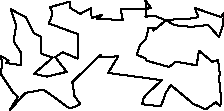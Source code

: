 unitsize(0.001cm);
draw((1380,939)--(1115,1052));
draw((1115,1052)--(984,965));
draw((984,965)--(1187,706));
draw((1187,706)--(839,620));
draw((839,620)--(611,673));
draw((611,673)--(938,955));
draw((938,955)--(742,1025));
draw((742,1025)--(738,1325));
draw((738,1325)--(611,1384));
draw((611,1384)--(463,1670));
draw((463,1670)--(198,1810));
draw((198,1810)--(298,1513));
draw((298,1513)--(274,1420));
draw((274,1420)--(252,1240));
draw((252,1240)--(378,1048));
draw((378,1048)--(376,825));
draw((376,825)--(123,862));
draw((123,862)--(161,906));
draw((161,906)--(22,987));
draw((22,987)--(53,857));
draw((53,857)--(19,674));
draw((19,674)--(241,341));
draw((241,341)--(327,265));
draw((327,265)--(178,24));
draw((178,24)--(457,334));
draw((457,334)--(776,392));
draw((776,392)--(953,268));
draw((953,268)--(1178,100));
draw((1178,100)--(1256,61));
draw((1256,61)--(1429,134));
draw((1429,134)--(1323,280));
draw((1323,280)--(1286,525));
draw((1286,525)--(1787,1009));
draw((1787,1009)--(1795,962));
draw((1795,962)--(2097,981));
draw((2097,981)--(1917,687));
draw((1917,687)--(2573,599));
draw((2573,599)--(2863,558));
draw((2863,558)--(2588,302));
draw((2588,302)--(2542,236));
draw((2542,236)--(2519,135));
draw((2519,135)--(2848,96));
draw((2848,96)--(2936,337));
draw((2936,337)--(3022,474));
draw((3022,474)--(3416,143));
draw((3416,143)--(3640,43));
draw((3640,43)--(3815,169));
draw((3815,169)--(3893,102));
draw((3893,102)--(3913,192));
draw((3913,192)--(3875,598));
draw((3875,598)--(3888,666));
draw((3888,666)--(3854,923));
draw((3854,923)--(3822,899));
draw((3822,899)--(3756,882));
draw((3756,882)--(3520,1079));
draw((3520,1079)--(3479,821));
draw((3479,821)--(3113,885));
draw((3113,885)--(2991,792));
draw((2991,792)--(2599,901));
draw((2599,901)--(2574,946));
draw((2574,946)--(2421,1007));
draw((2421,1007)--(2482,1183));
draw((2482,1183)--(2586,1286));
draw((2586,1286)--(2628,1479));
draw((2628,1479)--(2721,1482));
draw((2721,1482)--(2716,1432));
draw((2716,1432)--(2945,1622));
draw((2945,1622)--(3373,1646));
draw((3373,1646)--(3510,1671));
draw((3510,1671)--(3447,1830));
draw((3447,1830)--(3911,1673));
draw((3911,1673)--(3955,1743));
draw((3955,1743)--(3950,1558));
draw((3950,1558)--(3874,1318));
draw((3874,1318)--(3683,1533));
draw((3683,1533)--(3384,1498));
draw((3384,1498)--(3085,1528));
draw((3085,1528)--(2961,1605));
draw((2961,1605)--(2728,1698));
draw((2728,1698)--(2576,1676));
draw((2576,1676)--(2597,1830));
draw((2597,1830)--(2573,1969));
draw((2573,1969)--(2678,1825));
draw((2678,1825)--(2290,1810));
draw((2290,1810)--(2139,1806));
draw((2139,1806)--(2178,1619));
draw((2178,1619)--(1724,1642));
draw((1724,1642)--(1807,1711));
draw((1807,1711)--(1625,1651));
draw((1625,1651)--(1621,1830));
draw((1621,1830)--(1424,1728));
draw((1424,1728)--(1251,1832));
draw((1251,1832)--(1234,1946));
draw((1234,1946)--(1247,1945));
draw((1247,1945)--(890,1846));
draw((890,1846)--(929,1766));
draw((929,1766)--(928,1700));
draw((928,1700)--(872,1559));
draw((872,1559)--(1393,1368));
draw((1393,1368)--(1380,939));
